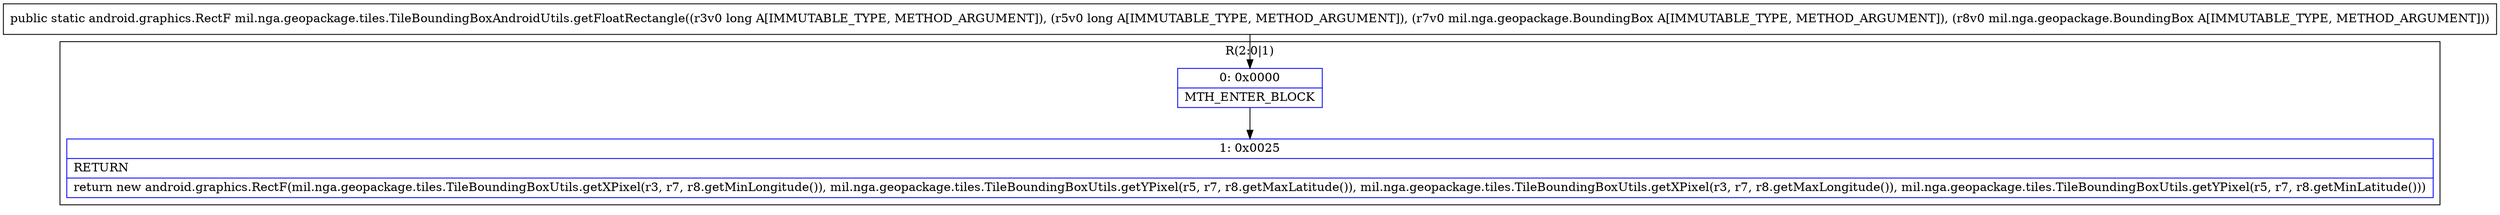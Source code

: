 digraph "CFG formil.nga.geopackage.tiles.TileBoundingBoxAndroidUtils.getFloatRectangle(JJLmil\/nga\/geopackage\/BoundingBox;Lmil\/nga\/geopackage\/BoundingBox;)Landroid\/graphics\/RectF;" {
subgraph cluster_Region_148473753 {
label = "R(2:0|1)";
node [shape=record,color=blue];
Node_0 [shape=record,label="{0\:\ 0x0000|MTH_ENTER_BLOCK\l}"];
Node_1 [shape=record,label="{1\:\ 0x0025|RETURN\l|return new android.graphics.RectF(mil.nga.geopackage.tiles.TileBoundingBoxUtils.getXPixel(r3, r7, r8.getMinLongitude()), mil.nga.geopackage.tiles.TileBoundingBoxUtils.getYPixel(r5, r7, r8.getMaxLatitude()), mil.nga.geopackage.tiles.TileBoundingBoxUtils.getXPixel(r3, r7, r8.getMaxLongitude()), mil.nga.geopackage.tiles.TileBoundingBoxUtils.getYPixel(r5, r7, r8.getMinLatitude()))\l}"];
}
MethodNode[shape=record,label="{public static android.graphics.RectF mil.nga.geopackage.tiles.TileBoundingBoxAndroidUtils.getFloatRectangle((r3v0 long A[IMMUTABLE_TYPE, METHOD_ARGUMENT]), (r5v0 long A[IMMUTABLE_TYPE, METHOD_ARGUMENT]), (r7v0 mil.nga.geopackage.BoundingBox A[IMMUTABLE_TYPE, METHOD_ARGUMENT]), (r8v0 mil.nga.geopackage.BoundingBox A[IMMUTABLE_TYPE, METHOD_ARGUMENT])) }"];
MethodNode -> Node_0;
Node_0 -> Node_1;
}

